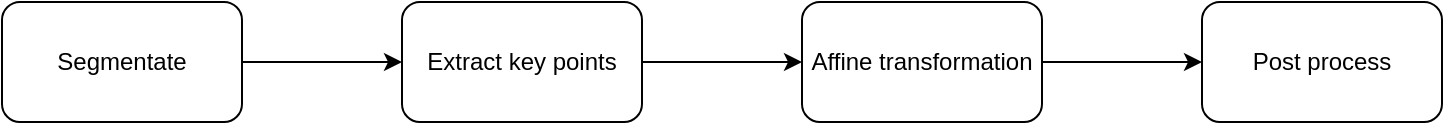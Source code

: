 <mxfile version="19.0.3" type="device"><diagram id="C5RBs43oDa-KdzZeNtuy" name="Page-1"><mxGraphModel dx="1398" dy="841" grid="1" gridSize="10" guides="1" tooltips="1" connect="1" arrows="1" fold="1" page="1" pageScale="1" pageWidth="827" pageHeight="1169" math="0" shadow="0"><root><mxCell id="WIyWlLk6GJQsqaUBKTNV-0"/><mxCell id="WIyWlLk6GJQsqaUBKTNV-1" parent="WIyWlLk6GJQsqaUBKTNV-0"/><mxCell id="vK933WzFTMkjsQDVeWrr-15" value="" style="edgeStyle=orthogonalEdgeStyle;rounded=0;orthogonalLoop=1;jettySize=auto;html=1;" edge="1" parent="WIyWlLk6GJQsqaUBKTNV-1" source="vK933WzFTMkjsQDVeWrr-4" target="vK933WzFTMkjsQDVeWrr-9"><mxGeometry relative="1" as="geometry"/></mxCell><mxCell id="vK933WzFTMkjsQDVeWrr-4" value="Segmentate" style="rounded=1;whiteSpace=wrap;html=1;" vertex="1" parent="WIyWlLk6GJQsqaUBKTNV-1"><mxGeometry width="120" height="60" as="geometry"/></mxCell><mxCell id="vK933WzFTMkjsQDVeWrr-16" value="" style="edgeStyle=orthogonalEdgeStyle;rounded=0;orthogonalLoop=1;jettySize=auto;html=1;" edge="1" parent="WIyWlLk6GJQsqaUBKTNV-1" source="vK933WzFTMkjsQDVeWrr-9" target="vK933WzFTMkjsQDVeWrr-10"><mxGeometry relative="1" as="geometry"/></mxCell><mxCell id="vK933WzFTMkjsQDVeWrr-9" value="Extract key points" style="rounded=1;whiteSpace=wrap;html=1;" vertex="1" parent="WIyWlLk6GJQsqaUBKTNV-1"><mxGeometry x="200" width="120" height="60" as="geometry"/></mxCell><mxCell id="vK933WzFTMkjsQDVeWrr-17" value="" style="edgeStyle=orthogonalEdgeStyle;rounded=0;orthogonalLoop=1;jettySize=auto;html=1;" edge="1" parent="WIyWlLk6GJQsqaUBKTNV-1" source="vK933WzFTMkjsQDVeWrr-10" target="vK933WzFTMkjsQDVeWrr-14"><mxGeometry relative="1" as="geometry"/></mxCell><mxCell id="vK933WzFTMkjsQDVeWrr-10" value="Affine transformation" style="rounded=1;whiteSpace=wrap;html=1;" vertex="1" parent="WIyWlLk6GJQsqaUBKTNV-1"><mxGeometry x="400" width="120" height="60" as="geometry"/></mxCell><mxCell id="vK933WzFTMkjsQDVeWrr-14" value="Post process" style="rounded=1;whiteSpace=wrap;html=1;" vertex="1" parent="WIyWlLk6GJQsqaUBKTNV-1"><mxGeometry x="600" width="120" height="60" as="geometry"/></mxCell></root></mxGraphModel></diagram></mxfile>
